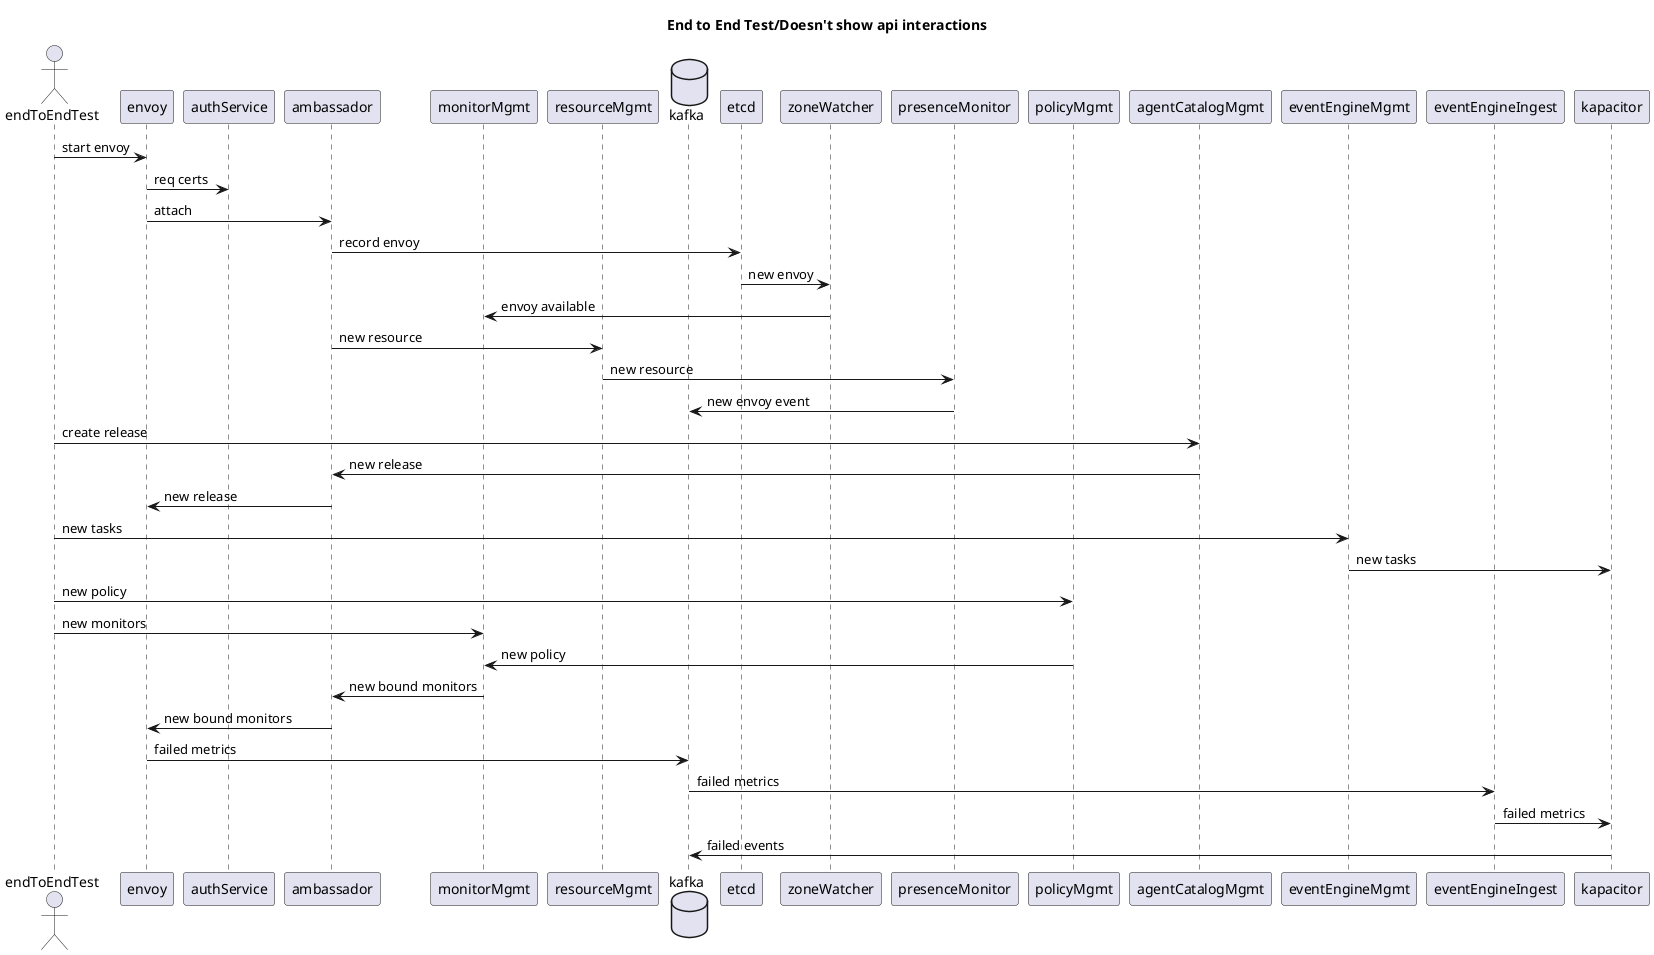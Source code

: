@startuml

title End to End Test/Doesn't show api interactions

actor endToEndTest as e2et
participant envoy as en
participant authService as auth
participant ambassador as amb
participant monitorMgmt as mm
participant resourceMgmt as rm
database kafka
participant etcd
participant zoneWatcher as zw
participant presenceMonitor as preM
participant policyMgmt as polM
participant agentCatalogMgmt as acm
participant eventEngineMgmt as eem
participant eventEngineIngest as eei
participant kapacitor as kap


e2et -> en: start envoy
en -> auth: req certs
en -> amb: attach
amb -> etcd: record envoy
etcd -> zw: new envoy
zw -> mm: envoy available
amb -> rm: new resource
rm -> preM: new resource
preM -> kafka: new envoy event
e2et -> acm: create release
acm -> amb: new release
amb -> en: new release
e2et -> eem: new tasks
eem -> kap: new tasks
e2et -> polM: new policy
e2et -> mm: new monitors
polM -> mm: new policy
mm -> amb: new bound monitors
amb -> en: new bound monitors
en -> kafka: failed metrics
kafka -> eei: failed metrics
eei -> kap: failed metrics
kap -> kafka: failed events

@enduml